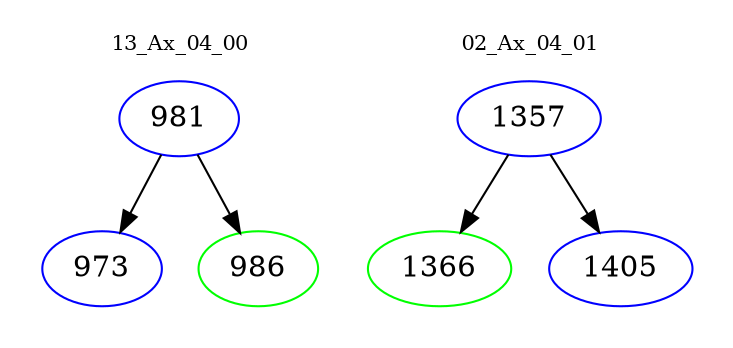 digraph{
subgraph cluster_0 {
color = white
label = "13_Ax_04_00";
fontsize=10;
T0_981 [label="981", color="blue"]
T0_981 -> T0_973 [color="black"]
T0_973 [label="973", color="blue"]
T0_981 -> T0_986 [color="black"]
T0_986 [label="986", color="green"]
}
subgraph cluster_1 {
color = white
label = "02_Ax_04_01";
fontsize=10;
T1_1357 [label="1357", color="blue"]
T1_1357 -> T1_1366 [color="black"]
T1_1366 [label="1366", color="green"]
T1_1357 -> T1_1405 [color="black"]
T1_1405 [label="1405", color="blue"]
}
}
